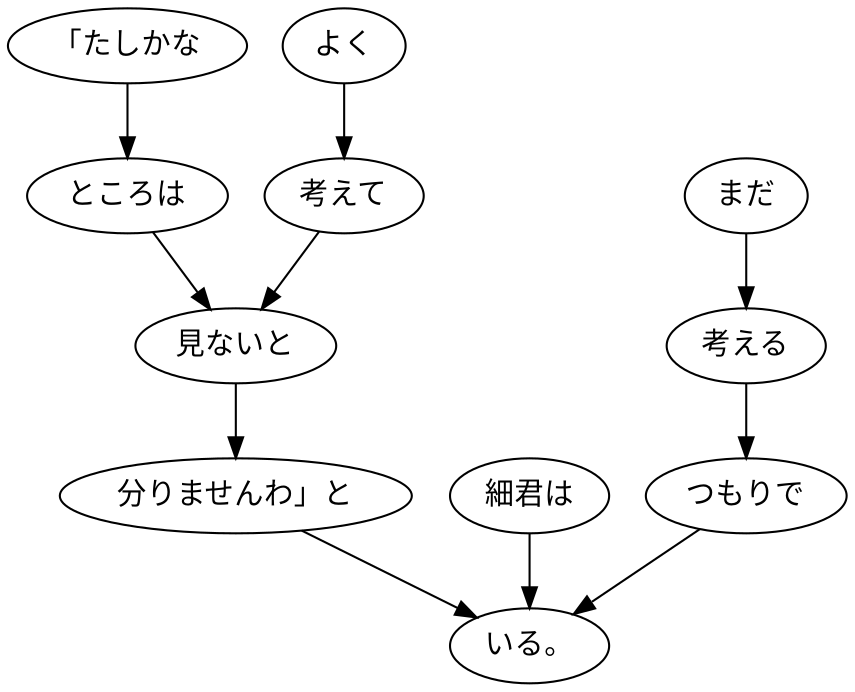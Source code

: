 digraph graph2879 {
	node0 [label="「たしかな"];
	node1 [label="ところは"];
	node2 [label="よく"];
	node3 [label="考えて"];
	node4 [label="見ないと"];
	node5 [label="分りませんわ」と"];
	node6 [label="細君は"];
	node7 [label="まだ"];
	node8 [label="考える"];
	node9 [label="つもりで"];
	node10 [label="いる。"];
	node0 -> node1;
	node1 -> node4;
	node2 -> node3;
	node3 -> node4;
	node4 -> node5;
	node5 -> node10;
	node6 -> node10;
	node7 -> node8;
	node8 -> node9;
	node9 -> node10;
}
